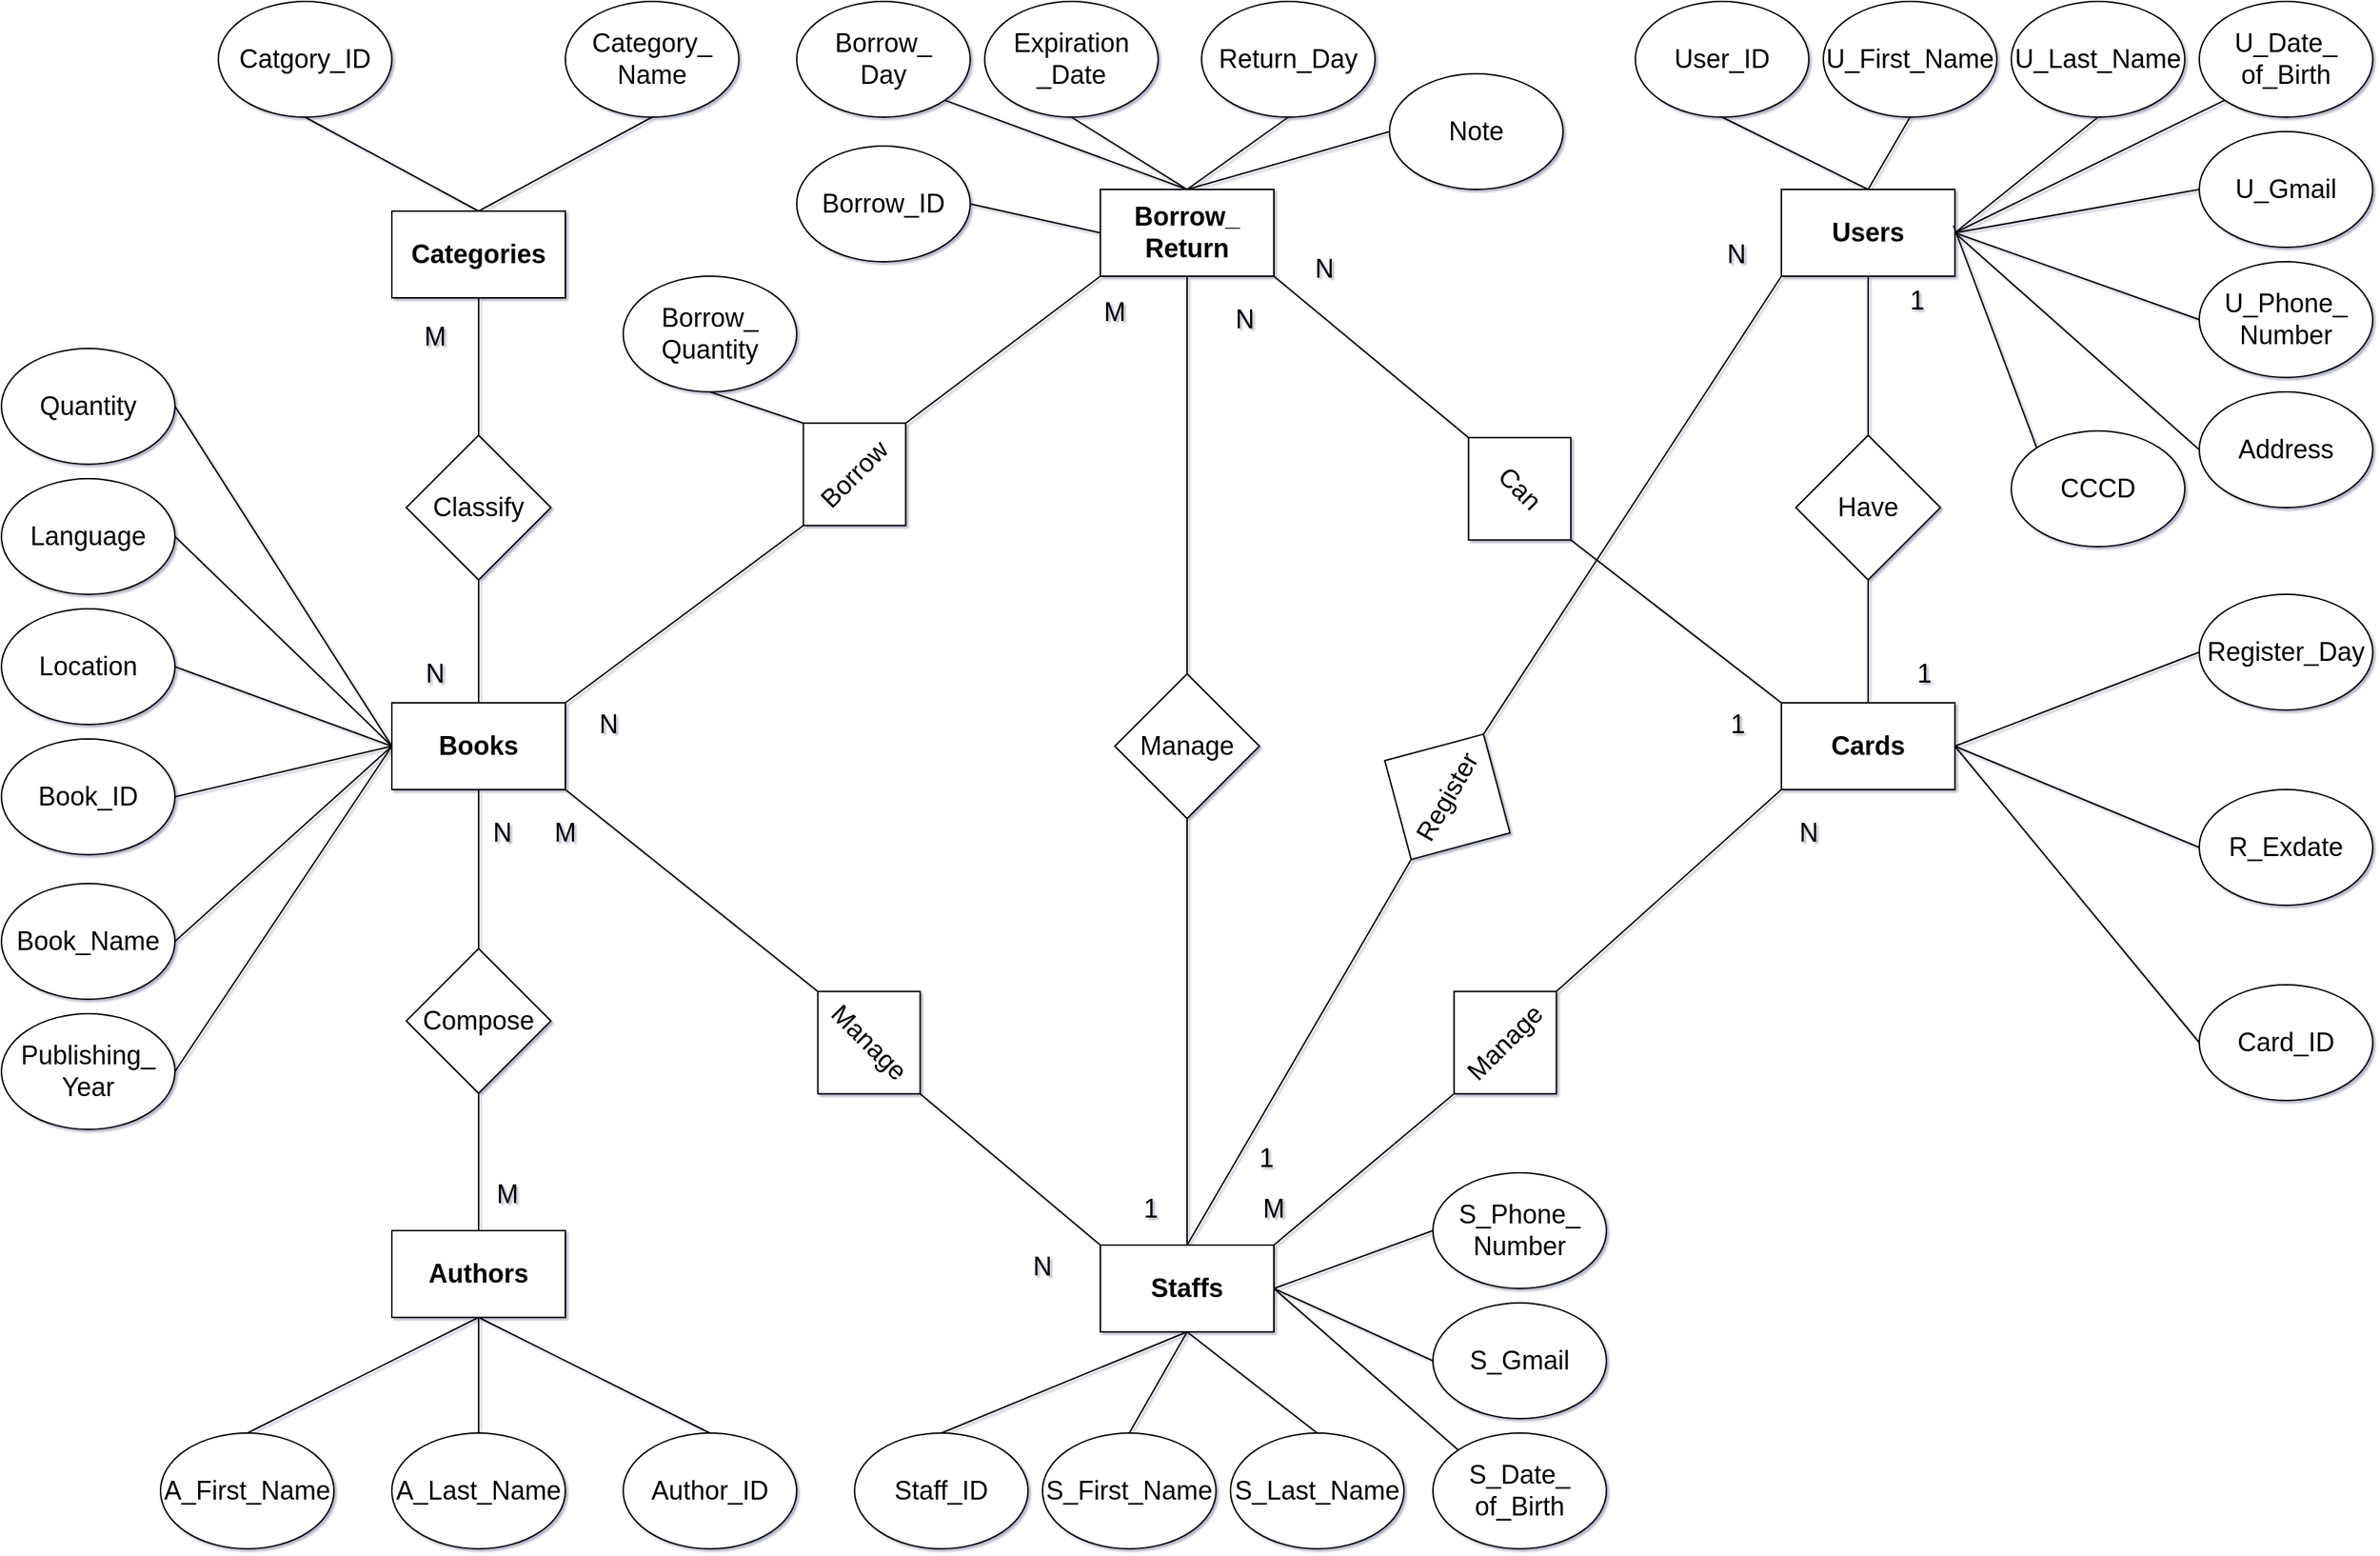 <mxfile version="21.6.2" type="device">
  <diagram name="Trang-1" id="EqyScVaXyak21YuMLXw3">
    <mxGraphModel dx="2916" dy="1200" grid="1" gridSize="10" guides="1" tooltips="1" connect="1" arrows="1" fold="1" page="1" pageScale="1" pageWidth="827" pageHeight="1169" background="none" math="0" shadow="1">
      <root>
        <mxCell id="0" />
        <mxCell id="1" parent="0" />
        <mxCell id="JjqBUWq5hYoa13mlnjGS-1" value="&lt;span style=&quot;font-size: 18px;&quot;&gt;&lt;b&gt;Books&lt;/b&gt;&lt;/span&gt;" style="rounded=0;whiteSpace=wrap;html=1;" parent="1" vertex="1">
          <mxGeometry x="280" y="485" width="120" height="60" as="geometry" />
        </mxCell>
        <mxCell id="JjqBUWq5hYoa13mlnjGS-2" value="&lt;font style=&quot;font-size: 18px;&quot;&gt;&lt;b&gt;Staffs&lt;/b&gt;&lt;/font&gt;" style="rounded=0;whiteSpace=wrap;html=1;" parent="1" vertex="1">
          <mxGeometry x="770" y="860" width="120" height="60" as="geometry" />
        </mxCell>
        <mxCell id="JjqBUWq5hYoa13mlnjGS-3" value="&lt;font style=&quot;font-size: 18px;&quot;&gt;&lt;b&gt;Authors&lt;/b&gt;&lt;/font&gt;" style="rounded=0;whiteSpace=wrap;html=1;" parent="1" vertex="1">
          <mxGeometry x="280" y="850" width="120" height="60" as="geometry" />
        </mxCell>
        <mxCell id="JjqBUWq5hYoa13mlnjGS-4" value="&lt;font style=&quot;font-size: 18px;&quot;&gt;&lt;b&gt;Users&lt;/b&gt;&lt;/font&gt;" style="rounded=0;whiteSpace=wrap;html=1;" parent="1" vertex="1">
          <mxGeometry x="1241" y="130" width="120" height="60" as="geometry" />
        </mxCell>
        <mxCell id="JjqBUWq5hYoa13mlnjGS-6" value="&lt;font style=&quot;font-size: 18px;&quot;&gt;Book_ID&lt;/font&gt;" style="ellipse;whiteSpace=wrap;html=1;" parent="1" vertex="1">
          <mxGeometry x="10" y="510" width="120" height="80" as="geometry" />
        </mxCell>
        <mxCell id="JjqBUWq5hYoa13mlnjGS-8" value="&lt;font style=&quot;font-size: 18px;&quot;&gt;Book_Name&lt;/font&gt;" style="ellipse;whiteSpace=wrap;html=1;" parent="1" vertex="1">
          <mxGeometry x="10" y="610" width="120" height="80" as="geometry" />
        </mxCell>
        <mxCell id="JjqBUWq5hYoa13mlnjGS-9" value="&lt;font style=&quot;font-size: 18px;&quot;&gt;Quantity&lt;/font&gt;" style="ellipse;whiteSpace=wrap;html=1;" parent="1" vertex="1">
          <mxGeometry x="10" y="240" width="120" height="80" as="geometry" />
        </mxCell>
        <mxCell id="JjqBUWq5hYoa13mlnjGS-10" value="&lt;font style=&quot;font-size: 18px;&quot;&gt;Location&lt;/font&gt;" style="ellipse;whiteSpace=wrap;html=1;" parent="1" vertex="1">
          <mxGeometry x="10" y="420" width="120" height="80" as="geometry" />
        </mxCell>
        <mxCell id="JjqBUWq5hYoa13mlnjGS-11" value="&lt;font style=&quot;font-size: 18px;&quot;&gt;A_First_Name&lt;/font&gt;" style="ellipse;whiteSpace=wrap;html=1;" parent="1" vertex="1">
          <mxGeometry x="120" y="990" width="120" height="80" as="geometry" />
        </mxCell>
        <mxCell id="JjqBUWq5hYoa13mlnjGS-12" value="&lt;font style=&quot;font-size: 18px;&quot;&gt;Author_ID&lt;/font&gt;" style="ellipse;whiteSpace=wrap;html=1;" parent="1" vertex="1">
          <mxGeometry x="440" y="990" width="120" height="80" as="geometry" />
        </mxCell>
        <mxCell id="JjqBUWq5hYoa13mlnjGS-13" value="&lt;font style=&quot;font-size: 18px;&quot;&gt;A_Last_Name&lt;/font&gt;" style="ellipse;whiteSpace=wrap;html=1;" parent="1" vertex="1">
          <mxGeometry x="280" y="990" width="120" height="80" as="geometry" />
        </mxCell>
        <mxCell id="JjqBUWq5hYoa13mlnjGS-15" value="&lt;font style=&quot;font-size: 18px;&quot;&gt;User_ID&lt;/font&gt;" style="ellipse;whiteSpace=wrap;html=1;" parent="1" vertex="1">
          <mxGeometry x="1140" width="120" height="80" as="geometry" />
        </mxCell>
        <mxCell id="JjqBUWq5hYoa13mlnjGS-16" value="&lt;font style=&quot;font-size: 18px;&quot;&gt;U_Date_&lt;br&gt;of_Birth&lt;/font&gt;" style="ellipse;whiteSpace=wrap;html=1;" parent="1" vertex="1">
          <mxGeometry x="1530" width="120" height="80" as="geometry" />
        </mxCell>
        <mxCell id="JjqBUWq5hYoa13mlnjGS-17" value="&lt;font style=&quot;font-size: 18px;&quot;&gt;U_Gmail&lt;/font&gt;" style="ellipse;whiteSpace=wrap;html=1;" parent="1" vertex="1">
          <mxGeometry x="1530" y="90" width="120" height="80" as="geometry" />
        </mxCell>
        <mxCell id="JjqBUWq5hYoa13mlnjGS-18" value="&lt;font style=&quot;font-size: 18px;&quot;&gt;U_First_Name&lt;/font&gt;" style="ellipse;whiteSpace=wrap;html=1;" parent="1" vertex="1">
          <mxGeometry x="1270" width="120" height="80" as="geometry" />
        </mxCell>
        <mxCell id="JjqBUWq5hYoa13mlnjGS-20" value="&lt;font style=&quot;font-size: 18px;&quot;&gt;U_Phone_&lt;br&gt;Number&lt;/font&gt;" style="ellipse;whiteSpace=wrap;html=1;" parent="1" vertex="1">
          <mxGeometry x="1530" y="180" width="120" height="80" as="geometry" />
        </mxCell>
        <mxCell id="JjqBUWq5hYoa13mlnjGS-21" value="&lt;font style=&quot;font-size: 18px;&quot;&gt;Address&lt;/font&gt;" style="ellipse;whiteSpace=wrap;html=1;" parent="1" vertex="1">
          <mxGeometry x="1530" y="270" width="120" height="80" as="geometry" />
        </mxCell>
        <mxCell id="JjqBUWq5hYoa13mlnjGS-22" value="&lt;font style=&quot;font-size: 18px;&quot;&gt;U_Last_Name&lt;/font&gt;" style="ellipse;whiteSpace=wrap;html=1;" parent="1" vertex="1">
          <mxGeometry x="1400" width="120" height="80" as="geometry" />
        </mxCell>
        <mxCell id="JjqBUWq5hYoa13mlnjGS-23" value="&lt;font style=&quot;font-size: 18px;&quot;&gt;Staff_ID&lt;/font&gt;" style="ellipse;whiteSpace=wrap;html=1;" parent="1" vertex="1">
          <mxGeometry x="600" y="990" width="120" height="80" as="geometry" />
        </mxCell>
        <mxCell id="JjqBUWq5hYoa13mlnjGS-24" value="&lt;font style=&quot;font-size: 18px;&quot;&gt;S_Date_&lt;br&gt;of_Birth&lt;/font&gt;" style="ellipse;whiteSpace=wrap;html=1;" parent="1" vertex="1">
          <mxGeometry x="1000" y="990" width="120" height="80" as="geometry" />
        </mxCell>
        <mxCell id="JjqBUWq5hYoa13mlnjGS-25" value="&lt;font style=&quot;font-size: 18px;&quot;&gt;S_First_Name&lt;/font&gt;" style="ellipse;whiteSpace=wrap;html=1;" parent="1" vertex="1">
          <mxGeometry x="730" y="990" width="120" height="80" as="geometry" />
        </mxCell>
        <mxCell id="JjqBUWq5hYoa13mlnjGS-26" value="&lt;font style=&quot;font-size: 18px;&quot;&gt;S_Last_Name&lt;/font&gt;" style="ellipse;whiteSpace=wrap;html=1;" parent="1" vertex="1">
          <mxGeometry x="860" y="990" width="120" height="80" as="geometry" />
        </mxCell>
        <mxCell id="JjqBUWq5hYoa13mlnjGS-28" value="&lt;font style=&quot;font-size: 18px;&quot;&gt;S_Phone_&lt;br&gt;Number&lt;/font&gt;" style="ellipse;whiteSpace=wrap;html=1;" parent="1" vertex="1">
          <mxGeometry x="1000" y="810" width="120" height="80" as="geometry" />
        </mxCell>
        <mxCell id="JjqBUWq5hYoa13mlnjGS-29" value="&lt;font style=&quot;font-size: 18px;&quot;&gt;S_Gmail&lt;/font&gt;" style="ellipse;whiteSpace=wrap;html=1;" parent="1" vertex="1">
          <mxGeometry x="1000" y="900" width="120" height="80" as="geometry" />
        </mxCell>
        <mxCell id="JjqBUWq5hYoa13mlnjGS-38" value="" style="endArrow=none;html=1;rounded=0;exitX=1;exitY=0.5;exitDx=0;exitDy=0;entryX=0;entryY=0.5;entryDx=0;entryDy=0;" parent="1" source="JjqBUWq5hYoa13mlnjGS-8" target="JjqBUWq5hYoa13mlnjGS-1" edge="1">
          <mxGeometry width="50" height="50" relative="1" as="geometry">
            <mxPoint x="610" y="250" as="sourcePoint" />
            <mxPoint x="660" y="200" as="targetPoint" />
          </mxGeometry>
        </mxCell>
        <mxCell id="JjqBUWq5hYoa13mlnjGS-40" value="" style="endArrow=none;html=1;rounded=0;exitX=1;exitY=0.5;exitDx=0;exitDy=0;entryX=0;entryY=0.5;entryDx=0;entryDy=0;" parent="1" source="JjqBUWq5hYoa13mlnjGS-6" target="JjqBUWq5hYoa13mlnjGS-1" edge="1">
          <mxGeometry width="50" height="50" relative="1" as="geometry">
            <mxPoint x="610" y="250" as="sourcePoint" />
            <mxPoint x="660" y="200" as="targetPoint" />
          </mxGeometry>
        </mxCell>
        <mxCell id="JjqBUWq5hYoa13mlnjGS-43" value="" style="endArrow=none;html=1;rounded=0;entryX=1;entryY=0.5;entryDx=0;entryDy=0;exitX=0;exitY=0.5;exitDx=0;exitDy=0;" parent="1" source="JjqBUWq5hYoa13mlnjGS-1" target="JjqBUWq5hYoa13mlnjGS-9" edge="1">
          <mxGeometry width="50" height="50" relative="1" as="geometry">
            <mxPoint x="610" y="250" as="sourcePoint" />
            <mxPoint x="660" y="200" as="targetPoint" />
          </mxGeometry>
        </mxCell>
        <mxCell id="JjqBUWq5hYoa13mlnjGS-44" value="" style="endArrow=none;html=1;rounded=0;entryX=1;entryY=0.5;entryDx=0;entryDy=0;exitX=0;exitY=0.5;exitDx=0;exitDy=0;" parent="1" source="JjqBUWq5hYoa13mlnjGS-1" target="JjqBUWq5hYoa13mlnjGS-10" edge="1">
          <mxGeometry width="50" height="50" relative="1" as="geometry">
            <mxPoint x="610" y="250" as="sourcePoint" />
            <mxPoint x="660" y="200" as="targetPoint" />
          </mxGeometry>
        </mxCell>
        <mxCell id="JjqBUWq5hYoa13mlnjGS-46" value="" style="endArrow=none;html=1;rounded=0;exitX=0.5;exitY=0;exitDx=0;exitDy=0;entryX=0.5;entryY=1;entryDx=0;entryDy=0;" parent="1" source="JjqBUWq5hYoa13mlnjGS-26" target="JjqBUWq5hYoa13mlnjGS-2" edge="1">
          <mxGeometry width="50" height="50" relative="1" as="geometry">
            <mxPoint x="1000" y="250" as="sourcePoint" />
            <mxPoint x="1050" y="200" as="targetPoint" />
          </mxGeometry>
        </mxCell>
        <mxCell id="JjqBUWq5hYoa13mlnjGS-47" value="" style="endArrow=none;html=1;rounded=0;exitX=0.5;exitY=0;exitDx=0;exitDy=0;entryX=0.5;entryY=1;entryDx=0;entryDy=0;" parent="1" source="JjqBUWq5hYoa13mlnjGS-25" target="JjqBUWq5hYoa13mlnjGS-2" edge="1">
          <mxGeometry width="50" height="50" relative="1" as="geometry">
            <mxPoint x="1000" y="250" as="sourcePoint" />
            <mxPoint x="1050" y="200" as="targetPoint" />
          </mxGeometry>
        </mxCell>
        <mxCell id="JjqBUWq5hYoa13mlnjGS-48" value="" style="endArrow=none;html=1;rounded=0;entryX=0.5;entryY=0;entryDx=0;entryDy=0;exitX=0.5;exitY=1;exitDx=0;exitDy=0;" parent="1" source="JjqBUWq5hYoa13mlnjGS-2" target="JjqBUWq5hYoa13mlnjGS-23" edge="1">
          <mxGeometry width="50" height="50" relative="1" as="geometry">
            <mxPoint x="1000" y="250" as="sourcePoint" />
            <mxPoint x="1050" y="200" as="targetPoint" />
          </mxGeometry>
        </mxCell>
        <mxCell id="JjqBUWq5hYoa13mlnjGS-49" value="" style="endArrow=none;html=1;rounded=0;exitX=0.5;exitY=0;exitDx=0;exitDy=0;entryX=0.5;entryY=1;entryDx=0;entryDy=0;" parent="1" source="JjqBUWq5hYoa13mlnjGS-13" target="JjqBUWq5hYoa13mlnjGS-3" edge="1">
          <mxGeometry width="50" height="50" relative="1" as="geometry">
            <mxPoint x="1000" y="250" as="sourcePoint" />
            <mxPoint x="1050" y="200" as="targetPoint" />
          </mxGeometry>
        </mxCell>
        <mxCell id="JjqBUWq5hYoa13mlnjGS-50" value="" style="endArrow=none;html=1;rounded=0;exitX=0.5;exitY=0;exitDx=0;exitDy=0;entryX=0.5;entryY=1;entryDx=0;entryDy=0;" parent="1" source="JjqBUWq5hYoa13mlnjGS-12" target="JjqBUWq5hYoa13mlnjGS-3" edge="1">
          <mxGeometry width="50" height="50" relative="1" as="geometry">
            <mxPoint x="1000" y="250" as="sourcePoint" />
            <mxPoint x="1050" y="200" as="targetPoint" />
          </mxGeometry>
        </mxCell>
        <mxCell id="JjqBUWq5hYoa13mlnjGS-51" value="" style="endArrow=none;html=1;rounded=0;exitX=0.5;exitY=0;exitDx=0;exitDy=0;entryX=0.5;entryY=1;entryDx=0;entryDy=0;" parent="1" source="JjqBUWq5hYoa13mlnjGS-11" target="JjqBUWq5hYoa13mlnjGS-3" edge="1">
          <mxGeometry width="50" height="50" relative="1" as="geometry">
            <mxPoint x="1000" y="250" as="sourcePoint" />
            <mxPoint x="1050" y="200" as="targetPoint" />
          </mxGeometry>
        </mxCell>
        <mxCell id="JjqBUWq5hYoa13mlnjGS-52" value="" style="endArrow=none;html=1;rounded=0;entryX=0;entryY=0.5;entryDx=0;entryDy=0;exitX=1;exitY=0.5;exitDx=0;exitDy=0;" parent="1" source="JjqBUWq5hYoa13mlnjGS-4" target="JjqBUWq5hYoa13mlnjGS-21" edge="1">
          <mxGeometry width="50" height="50" relative="1" as="geometry">
            <mxPoint x="1000" y="250" as="sourcePoint" />
            <mxPoint x="1050" y="200" as="targetPoint" />
          </mxGeometry>
        </mxCell>
        <mxCell id="JjqBUWq5hYoa13mlnjGS-53" value="" style="endArrow=none;html=1;rounded=0;entryX=0;entryY=0.5;entryDx=0;entryDy=0;exitX=1;exitY=0.5;exitDx=0;exitDy=0;" parent="1" source="JjqBUWq5hYoa13mlnjGS-4" target="JjqBUWq5hYoa13mlnjGS-20" edge="1">
          <mxGeometry width="50" height="50" relative="1" as="geometry">
            <mxPoint x="1000" y="250" as="sourcePoint" />
            <mxPoint x="1050" y="200" as="targetPoint" />
          </mxGeometry>
        </mxCell>
        <mxCell id="JjqBUWq5hYoa13mlnjGS-54" value="" style="endArrow=none;html=1;rounded=0;entryX=0;entryY=0.5;entryDx=0;entryDy=0;exitX=1;exitY=0.5;exitDx=0;exitDy=0;" parent="1" source="JjqBUWq5hYoa13mlnjGS-4" target="JjqBUWq5hYoa13mlnjGS-17" edge="1">
          <mxGeometry width="50" height="50" relative="1" as="geometry">
            <mxPoint x="1000" y="250" as="sourcePoint" />
            <mxPoint x="1050" y="200" as="targetPoint" />
          </mxGeometry>
        </mxCell>
        <mxCell id="JjqBUWq5hYoa13mlnjGS-55" value="" style="endArrow=none;html=1;rounded=0;entryX=0;entryY=1;entryDx=0;entryDy=0;exitX=1;exitY=0.5;exitDx=0;exitDy=0;" parent="1" source="JjqBUWq5hYoa13mlnjGS-4" target="JjqBUWq5hYoa13mlnjGS-16" edge="1">
          <mxGeometry width="50" height="50" relative="1" as="geometry">
            <mxPoint x="1000" y="250" as="sourcePoint" />
            <mxPoint x="1050" y="200" as="targetPoint" />
          </mxGeometry>
        </mxCell>
        <mxCell id="JjqBUWq5hYoa13mlnjGS-56" value="" style="endArrow=none;html=1;rounded=0;entryX=0.5;entryY=1;entryDx=0;entryDy=0;exitX=1;exitY=0.5;exitDx=0;exitDy=0;" parent="1" source="JjqBUWq5hYoa13mlnjGS-4" target="JjqBUWq5hYoa13mlnjGS-22" edge="1">
          <mxGeometry width="50" height="50" relative="1" as="geometry">
            <mxPoint x="1000" y="250" as="sourcePoint" />
            <mxPoint x="1050" y="200" as="targetPoint" />
          </mxGeometry>
        </mxCell>
        <mxCell id="JjqBUWq5hYoa13mlnjGS-57" value="" style="endArrow=none;html=1;rounded=0;entryX=0.5;entryY=1;entryDx=0;entryDy=0;exitX=0.5;exitY=0;exitDx=0;exitDy=0;" parent="1" source="JjqBUWq5hYoa13mlnjGS-4" target="JjqBUWq5hYoa13mlnjGS-18" edge="1">
          <mxGeometry width="50" height="50" relative="1" as="geometry">
            <mxPoint x="1000" y="250" as="sourcePoint" />
            <mxPoint x="1050" y="200" as="targetPoint" />
          </mxGeometry>
        </mxCell>
        <mxCell id="JjqBUWq5hYoa13mlnjGS-58" value="" style="endArrow=none;html=1;rounded=0;entryX=0.5;entryY=1;entryDx=0;entryDy=0;exitX=0.5;exitY=0;exitDx=0;exitDy=0;" parent="1" source="JjqBUWq5hYoa13mlnjGS-4" target="JjqBUWq5hYoa13mlnjGS-15" edge="1">
          <mxGeometry width="50" height="50" relative="1" as="geometry">
            <mxPoint x="1000" y="250" as="sourcePoint" />
            <mxPoint x="1050" y="200" as="targetPoint" />
          </mxGeometry>
        </mxCell>
        <mxCell id="JjqBUWq5hYoa13mlnjGS-60" value="" style="endArrow=none;html=1;rounded=0;entryX=0;entryY=0.5;entryDx=0;entryDy=0;exitX=1;exitY=0.5;exitDx=0;exitDy=0;" parent="1" source="JjqBUWq5hYoa13mlnjGS-2" target="JjqBUWq5hYoa13mlnjGS-28" edge="1">
          <mxGeometry width="50" height="50" relative="1" as="geometry">
            <mxPoint x="840" y="600" as="sourcePoint" />
            <mxPoint x="890" y="550" as="targetPoint" />
          </mxGeometry>
        </mxCell>
        <mxCell id="JjqBUWq5hYoa13mlnjGS-61" value="" style="endArrow=none;html=1;rounded=0;entryX=0;entryY=0;entryDx=0;entryDy=0;exitX=1;exitY=0.5;exitDx=0;exitDy=0;" parent="1" source="JjqBUWq5hYoa13mlnjGS-2" target="JjqBUWq5hYoa13mlnjGS-24" edge="1">
          <mxGeometry width="50" height="50" relative="1" as="geometry">
            <mxPoint x="840" y="600" as="sourcePoint" />
            <mxPoint x="890" y="550" as="targetPoint" />
          </mxGeometry>
        </mxCell>
        <mxCell id="JjqBUWq5hYoa13mlnjGS-62" value="" style="endArrow=none;html=1;rounded=0;entryX=0;entryY=0.5;entryDx=0;entryDy=0;exitX=1;exitY=0.5;exitDx=0;exitDy=0;" parent="1" source="JjqBUWq5hYoa13mlnjGS-2" target="JjqBUWq5hYoa13mlnjGS-29" edge="1">
          <mxGeometry width="50" height="50" relative="1" as="geometry">
            <mxPoint x="840" y="600" as="sourcePoint" />
            <mxPoint x="890" y="550" as="targetPoint" />
          </mxGeometry>
        </mxCell>
        <mxCell id="JjqBUWq5hYoa13mlnjGS-63" value="&lt;font style=&quot;font-size: 18px;&quot;&gt;Compose&lt;/font&gt;" style="rhombus;whiteSpace=wrap;html=1;" parent="1" vertex="1">
          <mxGeometry x="290" y="655" width="100" height="100" as="geometry" />
        </mxCell>
        <mxCell id="JjqBUWq5hYoa13mlnjGS-64" value="" style="endArrow=none;html=1;rounded=0;entryX=0.5;entryY=0;entryDx=0;entryDy=0;exitX=0.5;exitY=1;exitDx=0;exitDy=0;" parent="1" source="JjqBUWq5hYoa13mlnjGS-1" target="JjqBUWq5hYoa13mlnjGS-63" edge="1">
          <mxGeometry relative="1" as="geometry">
            <mxPoint x="430" y="540" as="sourcePoint" />
            <mxPoint x="820" y="540" as="targetPoint" />
          </mxGeometry>
        </mxCell>
        <mxCell id="JjqBUWq5hYoa13mlnjGS-65" value="" style="endArrow=none;html=1;rounded=0;entryX=0.5;entryY=0;entryDx=0;entryDy=0;exitX=0.5;exitY=1;exitDx=0;exitDy=0;" parent="1" source="JjqBUWq5hYoa13mlnjGS-63" target="JjqBUWq5hYoa13mlnjGS-3" edge="1">
          <mxGeometry relative="1" as="geometry">
            <mxPoint x="420" y="180" as="sourcePoint" />
            <mxPoint x="810" y="180" as="targetPoint" />
          </mxGeometry>
        </mxCell>
        <mxCell id="JjqBUWq5hYoa13mlnjGS-67" value="&lt;font style=&quot;font-size: 18px;&quot;&gt;N&lt;/font&gt;" style="resizable=0;html=1;whiteSpace=wrap;align=right;verticalAlign=bottom;" parent="1" connectable="0" vertex="1">
          <mxGeometry x="360" y="220" as="geometry">
            <mxPoint x="4" y="368" as="offset" />
          </mxGeometry>
        </mxCell>
        <mxCell id="JjqBUWq5hYoa13mlnjGS-68" value="&lt;font style=&quot;font-size: 18px;&quot;&gt;M&lt;/font&gt;" style="text;html=1;strokeColor=none;fillColor=none;align=center;verticalAlign=middle;whiteSpace=wrap;rounded=0;" parent="1" vertex="1">
          <mxGeometry x="330" y="810" width="60" height="30" as="geometry" />
        </mxCell>
        <mxCell id="JjqBUWq5hYoa13mlnjGS-69" value="&lt;font style=&quot;font-size: 18px;&quot;&gt;Manage&lt;/font&gt;" style="rhombus;whiteSpace=wrap;html=1;rotation=45;direction=north;" parent="1" vertex="1">
          <mxGeometry x="560" y="670" width="100" height="100" as="geometry" />
        </mxCell>
        <mxCell id="JjqBUWq5hYoa13mlnjGS-70" value="" style="endArrow=none;html=1;rounded=0;entryX=1;entryY=1;entryDx=0;entryDy=0;exitX=0.5;exitY=0;exitDx=0;exitDy=0;" parent="1" source="JjqBUWq5hYoa13mlnjGS-69" target="JjqBUWq5hYoa13mlnjGS-1" edge="1">
          <mxGeometry width="50" height="50" relative="1" as="geometry">
            <mxPoint x="570" y="700" as="sourcePoint" />
            <mxPoint x="810" y="540" as="targetPoint" />
          </mxGeometry>
        </mxCell>
        <mxCell id="JjqBUWq5hYoa13mlnjGS-71" value="" style="endArrow=none;html=1;rounded=0;exitX=0;exitY=0;exitDx=0;exitDy=0;entryX=0.5;entryY=1;entryDx=0;entryDy=0;" parent="1" source="JjqBUWq5hYoa13mlnjGS-2" target="JjqBUWq5hYoa13mlnjGS-69" edge="1">
          <mxGeometry width="50" height="50" relative="1" as="geometry">
            <mxPoint x="760" y="590" as="sourcePoint" />
            <mxPoint x="810" y="540" as="targetPoint" />
          </mxGeometry>
        </mxCell>
        <mxCell id="JjqBUWq5hYoa13mlnjGS-75" value="" style="endArrow=none;html=1;rounded=0;exitX=0;exitY=0.5;exitDx=0;exitDy=0;entryX=0;entryY=1;entryDx=0;entryDy=0;" parent="1" source="3nbygFvnjxss7Tl757H9-19" target="3nbygFvnjxss7Tl757H9-1" edge="1">
          <mxGeometry width="50" height="50" relative="1" as="geometry">
            <mxPoint x="760" y="590" as="sourcePoint" />
            <mxPoint x="1301" y="550" as="targetPoint" />
          </mxGeometry>
        </mxCell>
        <mxCell id="JjqBUWq5hYoa13mlnjGS-77" value="" style="endArrow=none;html=1;rounded=0;entryX=0.5;entryY=1;entryDx=0;entryDy=0;exitX=0.5;exitY=0;exitDx=0;exitDy=0;" parent="1" source="3nbygFvnjxss7Tl757H9-1" target="JjqBUWq5hYoa13mlnjGS-4" edge="1">
          <mxGeometry width="50" height="50" relative="1" as="geometry">
            <mxPoint x="1320" y="450" as="sourcePoint" />
            <mxPoint x="810" y="540" as="targetPoint" />
          </mxGeometry>
        </mxCell>
        <mxCell id="JjqBUWq5hYoa13mlnjGS-78" value="&lt;font style=&quot;font-size: 18px;&quot;&gt;Register_Day&lt;/font&gt;" style="ellipse;whiteSpace=wrap;html=1;" parent="1" vertex="1">
          <mxGeometry x="1530" y="410" width="120" height="80" as="geometry" />
        </mxCell>
        <mxCell id="JjqBUWq5hYoa13mlnjGS-79" value="&lt;font style=&quot;font-size: 18px;&quot;&gt;R_Exdate&lt;/font&gt;" style="ellipse;whiteSpace=wrap;html=1;" parent="1" vertex="1">
          <mxGeometry x="1530" y="545" width="120" height="80" as="geometry" />
        </mxCell>
        <mxCell id="JjqBUWq5hYoa13mlnjGS-80" value="" style="endArrow=none;html=1;rounded=0;entryX=0;entryY=0.5;entryDx=0;entryDy=0;exitX=1;exitY=0.5;exitDx=0;exitDy=0;" parent="1" source="3nbygFvnjxss7Tl757H9-1" target="JjqBUWq5hYoa13mlnjGS-79" edge="1">
          <mxGeometry width="50" height="50" relative="1" as="geometry">
            <mxPoint x="1351" y="500" as="sourcePoint" />
            <mxPoint x="810" y="540" as="targetPoint" />
          </mxGeometry>
        </mxCell>
        <mxCell id="JjqBUWq5hYoa13mlnjGS-81" value="" style="endArrow=none;html=1;rounded=0;entryX=0;entryY=0.5;entryDx=0;entryDy=0;exitX=1;exitY=0.5;exitDx=0;exitDy=0;" parent="1" source="3nbygFvnjxss7Tl757H9-1" target="JjqBUWq5hYoa13mlnjGS-78" edge="1">
          <mxGeometry width="50" height="50" relative="1" as="geometry">
            <mxPoint x="1351" y="500" as="sourcePoint" />
            <mxPoint x="810" y="540" as="targetPoint" />
          </mxGeometry>
        </mxCell>
        <mxCell id="JjqBUWq5hYoa13mlnjGS-86" value="&lt;span style=&quot;font-size: 18px;&quot;&gt;1&lt;/span&gt;" style="resizable=0;html=1;whiteSpace=wrap;align=right;verticalAlign=bottom;" parent="1" connectable="0" vertex="1">
          <mxGeometry x="1340" y="160" as="geometry">
            <mxPoint x="1" y="60" as="offset" />
          </mxGeometry>
        </mxCell>
        <mxCell id="JjqBUWq5hYoa13mlnjGS-87" value="&lt;span style=&quot;font-size: 18px;&quot;&gt;M&lt;br&gt;&lt;/span&gt;" style="text;html=1;strokeColor=none;fillColor=none;align=center;verticalAlign=middle;whiteSpace=wrap;rounded=0;" parent="1" vertex="1">
          <mxGeometry x="860" y="820" width="60" height="30" as="geometry" />
        </mxCell>
        <mxCell id="JjqBUWq5hYoa13mlnjGS-92" value="&lt;font style=&quot;font-size: 18px;&quot;&gt;Borrow_ID&lt;/font&gt;" style="ellipse;whiteSpace=wrap;html=1;" parent="1" vertex="1">
          <mxGeometry x="560" y="100" width="120" height="80" as="geometry" />
        </mxCell>
        <mxCell id="JjqBUWq5hYoa13mlnjGS-93" value="" style="endArrow=none;html=1;rounded=0;entryX=0;entryY=0.5;entryDx=0;entryDy=0;exitX=1;exitY=0.5;exitDx=0;exitDy=0;" parent="1" source="JjqBUWq5hYoa13mlnjGS-92" target="3nbygFvnjxss7Tl757H9-3" edge="1">
          <mxGeometry width="50" height="50" relative="1" as="geometry">
            <mxPoint x="760" y="580" as="sourcePoint" />
            <mxPoint x="830" y="190" as="targetPoint" />
          </mxGeometry>
        </mxCell>
        <mxCell id="-tCtxU6f3kJr9sDDmDR7-1" value="&lt;span style=&quot;font-size: 18px;&quot;&gt;CCCD&lt;/span&gt;" style="ellipse;whiteSpace=wrap;html=1;" parent="1" vertex="1">
          <mxGeometry x="1400" y="297" width="120" height="80" as="geometry" />
        </mxCell>
        <mxCell id="-tCtxU6f3kJr9sDDmDR7-2" value="" style="endArrow=none;html=1;rounded=0;hachureGap=4;fontFamily=Architects Daughter;fontSource=https%3A%2F%2Ffonts.googleapis.com%2Fcss%3Ffamily%3DArchitects%2BDaughter;fontSize=16;entryX=0;entryY=0;entryDx=0;entryDy=0;" parent="1" target="-tCtxU6f3kJr9sDDmDR7-1" edge="1">
          <mxGeometry relative="1" as="geometry">
            <mxPoint x="1360" y="155" as="sourcePoint" />
            <mxPoint x="1387" y="324" as="targetPoint" />
            <Array as="points" />
          </mxGeometry>
        </mxCell>
        <mxCell id="G2DrQxHBMWHBgHi1OdvL-3" value="&lt;span style=&quot;font-size: 18px;&quot;&gt;N&lt;/span&gt;" style="text;html=1;strokeColor=none;fillColor=none;align=center;verticalAlign=middle;whiteSpace=wrap;rounded=0;" parent="1" vertex="1">
          <mxGeometry x="280" y="450" width="60" height="30" as="geometry" />
        </mxCell>
        <mxCell id="G2DrQxHBMWHBgHi1OdvL-5" value="&lt;span style=&quot;font-size: 18px;&quot;&gt;1&lt;br&gt;&lt;/span&gt;" style="text;html=1;strokeColor=none;fillColor=none;align=center;verticalAlign=middle;whiteSpace=wrap;rounded=0;" parent="1" vertex="1">
          <mxGeometry x="1310" y="450" width="60" height="30" as="geometry" />
        </mxCell>
        <mxCell id="Ylfz6GqyDDNLGIRJDEr9-3" value="&lt;font style=&quot;font-size: 18px;&quot;&gt;Borrow_&lt;br style=&quot;border-color: var(--border-color); font-size: 18px;&quot;&gt;&lt;span style=&quot;font-size: 18px;&quot;&gt;Day&lt;/span&gt;&lt;/font&gt;" style="ellipse;whiteSpace=wrap;html=1;" parent="1" vertex="1">
          <mxGeometry x="560" width="120" height="80" as="geometry" />
        </mxCell>
        <mxCell id="Ylfz6GqyDDNLGIRJDEr9-4" value="&lt;font style=&quot;font-size: 18px;&quot;&gt;Expiration&lt;br style=&quot;border-color: var(--border-color);&quot;&gt;_Date&lt;/font&gt;" style="ellipse;whiteSpace=wrap;html=1;" parent="1" vertex="1">
          <mxGeometry x="690" width="120" height="80" as="geometry" />
        </mxCell>
        <mxCell id="Ylfz6GqyDDNLGIRJDEr9-5" value="&lt;span style=&quot;font-size: 18px;&quot;&gt;Return_Day&lt;/span&gt;" style="ellipse;whiteSpace=wrap;html=1;" parent="1" vertex="1">
          <mxGeometry x="840" width="120" height="80" as="geometry" />
        </mxCell>
        <mxCell id="Ylfz6GqyDDNLGIRJDEr9-6" value="" style="endArrow=none;html=1;rounded=0;entryX=0.5;entryY=1;entryDx=0;entryDy=0;exitX=0.5;exitY=0;exitDx=0;exitDy=0;" parent="1" source="3nbygFvnjxss7Tl757H9-3" target="Ylfz6GqyDDNLGIRJDEr9-5" edge="1">
          <mxGeometry width="50" height="50" relative="1" as="geometry">
            <mxPoint x="800" y="480" as="sourcePoint" />
            <mxPoint x="850" y="430" as="targetPoint" />
          </mxGeometry>
        </mxCell>
        <mxCell id="Ylfz6GqyDDNLGIRJDEr9-7" value="" style="endArrow=none;html=1;rounded=0;entryX=0.5;entryY=1;entryDx=0;entryDy=0;exitX=0.5;exitY=0;exitDx=0;exitDy=0;" parent="1" source="3nbygFvnjxss7Tl757H9-3" target="Ylfz6GqyDDNLGIRJDEr9-4" edge="1">
          <mxGeometry width="50" height="50" relative="1" as="geometry">
            <mxPoint x="800" y="480" as="sourcePoint" />
            <mxPoint x="850" y="430" as="targetPoint" />
          </mxGeometry>
        </mxCell>
        <mxCell id="Ylfz6GqyDDNLGIRJDEr9-8" value="" style="endArrow=none;html=1;rounded=0;exitX=1;exitY=1;exitDx=0;exitDy=0;entryX=0.5;entryY=0;entryDx=0;entryDy=0;" parent="1" source="Ylfz6GqyDDNLGIRJDEr9-3" target="3nbygFvnjxss7Tl757H9-3" edge="1">
          <mxGeometry width="50" height="50" relative="1" as="geometry">
            <mxPoint x="800" y="480" as="sourcePoint" />
            <mxPoint x="850" y="430" as="targetPoint" />
          </mxGeometry>
        </mxCell>
        <mxCell id="Ylfz6GqyDDNLGIRJDEr9-12" value="&lt;span style=&quot;font-size: 18px;&quot;&gt;&lt;b&gt;Categories&lt;/b&gt;&lt;/span&gt;" style="rounded=0;whiteSpace=wrap;html=1;" parent="1" vertex="1">
          <mxGeometry x="280" y="145" width="120" height="60" as="geometry" />
        </mxCell>
        <mxCell id="Ylfz6GqyDDNLGIRJDEr9-13" value="&lt;span style=&quot;font-size: 18px;&quot;&gt;Category_&lt;br&gt;Name&lt;/span&gt;" style="ellipse;whiteSpace=wrap;html=1;" parent="1" vertex="1">
          <mxGeometry x="400" width="120" height="80" as="geometry" />
        </mxCell>
        <mxCell id="Ylfz6GqyDDNLGIRJDEr9-14" value="&lt;span style=&quot;font-size: 18px;&quot;&gt;Catgory_ID&lt;/span&gt;" style="ellipse;whiteSpace=wrap;html=1;" parent="1" vertex="1">
          <mxGeometry x="160" width="120" height="80" as="geometry" />
        </mxCell>
        <mxCell id="Ylfz6GqyDDNLGIRJDEr9-15" value="" style="endArrow=none;html=1;rounded=0;exitX=0.5;exitY=0;exitDx=0;exitDy=0;entryX=0.5;entryY=1;entryDx=0;entryDy=0;" parent="1" source="Ylfz6GqyDDNLGIRJDEr9-12" target="Ylfz6GqyDDNLGIRJDEr9-13" edge="1">
          <mxGeometry width="50" height="50" relative="1" as="geometry">
            <mxPoint x="800" y="470" as="sourcePoint" />
            <mxPoint x="850" y="420" as="targetPoint" />
          </mxGeometry>
        </mxCell>
        <mxCell id="Ylfz6GqyDDNLGIRJDEr9-16" value="" style="endArrow=none;html=1;rounded=0;exitX=0.5;exitY=1;exitDx=0;exitDy=0;entryX=0.5;entryY=0;entryDx=0;entryDy=0;" parent="1" source="Ylfz6GqyDDNLGIRJDEr9-14" target="Ylfz6GqyDDNLGIRJDEr9-12" edge="1">
          <mxGeometry width="50" height="50" relative="1" as="geometry">
            <mxPoint x="800" y="470" as="sourcePoint" />
            <mxPoint x="850" y="420" as="targetPoint" />
          </mxGeometry>
        </mxCell>
        <mxCell id="Ylfz6GqyDDNLGIRJDEr9-18" value="&lt;font style=&quot;font-size: 18px;&quot;&gt;Classify&lt;/font&gt;" style="rhombus;whiteSpace=wrap;html=1;" parent="1" vertex="1">
          <mxGeometry x="290" y="300" width="100" height="100" as="geometry" />
        </mxCell>
        <mxCell id="Ylfz6GqyDDNLGIRJDEr9-19" value="" style="endArrow=none;html=1;rounded=0;exitX=0.5;exitY=1;exitDx=0;exitDy=0;entryX=0.5;entryY=0;entryDx=0;entryDy=0;" parent="1" source="Ylfz6GqyDDNLGIRJDEr9-12" target="Ylfz6GqyDDNLGIRJDEr9-18" edge="1">
          <mxGeometry width="50" height="50" relative="1" as="geometry">
            <mxPoint x="800" y="470" as="sourcePoint" />
            <mxPoint x="850" y="420" as="targetPoint" />
          </mxGeometry>
        </mxCell>
        <mxCell id="Ylfz6GqyDDNLGIRJDEr9-20" value="" style="endArrow=none;html=1;rounded=0;exitX=0.5;exitY=0;exitDx=0;exitDy=0;entryX=0.5;entryY=1;entryDx=0;entryDy=0;" parent="1" source="JjqBUWq5hYoa13mlnjGS-1" target="Ylfz6GqyDDNLGIRJDEr9-18" edge="1">
          <mxGeometry width="50" height="50" relative="1" as="geometry">
            <mxPoint x="800" y="470" as="sourcePoint" />
            <mxPoint x="850" y="420" as="targetPoint" />
          </mxGeometry>
        </mxCell>
        <mxCell id="Ylfz6GqyDDNLGIRJDEr9-21" value="&lt;font style=&quot;font-size: 18px;&quot;&gt;M&lt;/font&gt;" style="text;html=1;strokeColor=none;fillColor=none;align=center;verticalAlign=middle;whiteSpace=wrap;rounded=0;" parent="1" vertex="1">
          <mxGeometry x="280" y="217" width="60" height="30" as="geometry" />
        </mxCell>
        <mxCell id="Ylfz6GqyDDNLGIRJDEr9-22" value="&lt;font style=&quot;font-size: 18px;&quot;&gt;M&lt;/font&gt;" style="text;html=1;strokeColor=none;fillColor=none;align=center;verticalAlign=middle;whiteSpace=wrap;rounded=0;" parent="1" vertex="1">
          <mxGeometry x="750" y="200" width="60" height="30" as="geometry" />
        </mxCell>
        <mxCell id="Ylfz6GqyDDNLGIRJDEr9-23" value="&lt;font style=&quot;font-size: 18px;&quot;&gt;M&lt;/font&gt;" style="text;html=1;strokeColor=none;fillColor=none;align=center;verticalAlign=middle;whiteSpace=wrap;rounded=0;" parent="1" vertex="1">
          <mxGeometry x="370" y="560" width="60" height="30" as="geometry" />
        </mxCell>
        <mxCell id="Ylfz6GqyDDNLGIRJDEr9-24" value="&lt;span style=&quot;font-size: 18px;&quot;&gt;N&lt;/span&gt;" style="text;html=1;strokeColor=none;fillColor=none;align=center;verticalAlign=middle;whiteSpace=wrap;rounded=0;" parent="1" vertex="1">
          <mxGeometry x="895" y="170" width="60" height="30" as="geometry" />
        </mxCell>
        <mxCell id="Ylfz6GqyDDNLGIRJDEr9-28" value="&lt;font style=&quot;font-size: 18px;&quot;&gt;Language&lt;/font&gt;" style="ellipse;whiteSpace=wrap;html=1;" parent="1" vertex="1">
          <mxGeometry x="10" y="330" width="120" height="80" as="geometry" />
        </mxCell>
        <mxCell id="Ylfz6GqyDDNLGIRJDEr9-29" value="&lt;font style=&quot;font-size: 18px;&quot;&gt;Publishing_&lt;br&gt;Year&lt;/font&gt;" style="ellipse;whiteSpace=wrap;html=1;" parent="1" vertex="1">
          <mxGeometry x="10" y="700" width="120" height="80" as="geometry" />
        </mxCell>
        <mxCell id="Ylfz6GqyDDNLGIRJDEr9-30" value="" style="endArrow=none;html=1;rounded=0;entryX=1;entryY=0.5;entryDx=0;entryDy=0;exitX=0;exitY=0.5;exitDx=0;exitDy=0;" parent="1" source="JjqBUWq5hYoa13mlnjGS-1" target="Ylfz6GqyDDNLGIRJDEr9-28" edge="1">
          <mxGeometry width="50" height="50" relative="1" as="geometry">
            <mxPoint x="290" y="525" as="sourcePoint" />
            <mxPoint x="140" y="290" as="targetPoint" />
          </mxGeometry>
        </mxCell>
        <mxCell id="Ylfz6GqyDDNLGIRJDEr9-31" value="" style="endArrow=none;html=1;rounded=0;entryX=1;entryY=0.5;entryDx=0;entryDy=0;exitX=0;exitY=0.5;exitDx=0;exitDy=0;" parent="1" source="JjqBUWq5hYoa13mlnjGS-1" target="Ylfz6GqyDDNLGIRJDEr9-29" edge="1">
          <mxGeometry width="50" height="50" relative="1" as="geometry">
            <mxPoint x="300" y="535" as="sourcePoint" />
            <mxPoint x="150" y="300" as="targetPoint" />
          </mxGeometry>
        </mxCell>
        <mxCell id="3nbygFvnjxss7Tl757H9-1" value="&lt;span style=&quot;font-size: 18px;&quot;&gt;&lt;b&gt;Cards&lt;/b&gt;&lt;/span&gt;" style="rounded=0;whiteSpace=wrap;html=1;" vertex="1" parent="1">
          <mxGeometry x="1241" y="485" width="120" height="60" as="geometry" />
        </mxCell>
        <mxCell id="3nbygFvnjxss7Tl757H9-3" value="&lt;span style=&quot;font-size: 18px;&quot;&gt;&lt;b&gt;Borrow_&lt;br&gt;Return&lt;/b&gt;&lt;/span&gt;" style="rounded=0;whiteSpace=wrap;html=1;" vertex="1" parent="1">
          <mxGeometry x="770" y="130" width="120" height="60" as="geometry" />
        </mxCell>
        <mxCell id="3nbygFvnjxss7Tl757H9-6" value="&lt;span style=&quot;font-size: 18px;&quot;&gt;Borrow&lt;/span&gt;" style="rhombus;whiteSpace=wrap;html=1;rotation=-45;" vertex="1" parent="1">
          <mxGeometry x="550" y="277" width="100" height="100" as="geometry" />
        </mxCell>
        <mxCell id="3nbygFvnjxss7Tl757H9-13" value="" style="endArrow=none;html=1;rounded=0;entryX=0;entryY=0.5;entryDx=0;entryDy=0;exitX=1;exitY=0;exitDx=0;exitDy=0;" edge="1" parent="1" source="JjqBUWq5hYoa13mlnjGS-1" target="3nbygFvnjxss7Tl757H9-6">
          <mxGeometry relative="1" as="geometry">
            <mxPoint x="410" y="525" as="sourcePoint" />
            <mxPoint x="790" y="525" as="targetPoint" />
          </mxGeometry>
        </mxCell>
        <mxCell id="3nbygFvnjxss7Tl757H9-14" value="" style="endArrow=none;html=1;rounded=0;exitX=0;exitY=1;exitDx=0;exitDy=0;entryX=1;entryY=0.5;entryDx=0;entryDy=0;" edge="1" parent="1" source="3nbygFvnjxss7Tl757H9-3" target="3nbygFvnjxss7Tl757H9-6">
          <mxGeometry relative="1" as="geometry">
            <mxPoint x="420" y="535" as="sourcePoint" />
            <mxPoint x="640" y="290" as="targetPoint" />
          </mxGeometry>
        </mxCell>
        <mxCell id="3nbygFvnjxss7Tl757H9-15" value="&lt;span style=&quot;font-size: 18px;&quot;&gt;Can&lt;/span&gt;" style="rhombus;whiteSpace=wrap;html=1;rotation=45;" vertex="1" parent="1">
          <mxGeometry x="1010" y="287" width="100" height="100" as="geometry" />
        </mxCell>
        <mxCell id="3nbygFvnjxss7Tl757H9-16" value="" style="endArrow=none;html=1;rounded=0;entryX=0;entryY=0;entryDx=0;entryDy=0;exitX=1;exitY=0.5;exitDx=0;exitDy=0;" edge="1" parent="1" source="3nbygFvnjxss7Tl757H9-15" target="3nbygFvnjxss7Tl757H9-1">
          <mxGeometry relative="1" as="geometry">
            <mxPoint x="890" y="525" as="sourcePoint" />
            <mxPoint x="1251" y="525" as="targetPoint" />
          </mxGeometry>
        </mxCell>
        <mxCell id="3nbygFvnjxss7Tl757H9-17" value="" style="endArrow=none;html=1;rounded=0;entryX=0;entryY=0.5;entryDx=0;entryDy=0;exitX=1;exitY=1;exitDx=0;exitDy=0;" edge="1" parent="1" source="3nbygFvnjxss7Tl757H9-3" target="3nbygFvnjxss7Tl757H9-15">
          <mxGeometry relative="1" as="geometry">
            <mxPoint x="900" y="535" as="sourcePoint" />
            <mxPoint x="1261" y="535" as="targetPoint" />
          </mxGeometry>
        </mxCell>
        <mxCell id="3nbygFvnjxss7Tl757H9-18" value="&lt;span style=&quot;font-size: 18px;&quot;&gt;Have&lt;/span&gt;" style="rhombus;whiteSpace=wrap;html=1;" vertex="1" parent="1">
          <mxGeometry x="1251" y="300" width="100" height="100" as="geometry" />
        </mxCell>
        <mxCell id="3nbygFvnjxss7Tl757H9-20" value="" style="endArrow=none;html=1;rounded=0;exitX=1;exitY=0;exitDx=0;exitDy=0;entryX=1;entryY=0.5;entryDx=0;entryDy=0;" edge="1" parent="1" source="JjqBUWq5hYoa13mlnjGS-2" target="3nbygFvnjxss7Tl757H9-19">
          <mxGeometry width="50" height="50" relative="1" as="geometry">
            <mxPoint x="1301" y="850" as="sourcePoint" />
            <mxPoint x="1301" y="545" as="targetPoint" />
          </mxGeometry>
        </mxCell>
        <mxCell id="3nbygFvnjxss7Tl757H9-19" value="&lt;span style=&quot;font-size: 18px;&quot;&gt;Manage&lt;br&gt;&lt;/span&gt;" style="rhombus;whiteSpace=wrap;html=1;rotation=-45;direction=west;" vertex="1" parent="1">
          <mxGeometry x="1000" y="670" width="100" height="100" as="geometry" />
        </mxCell>
        <mxCell id="3nbygFvnjxss7Tl757H9-21" value="&lt;span style=&quot;font-size: 18px;&quot;&gt;N&lt;/span&gt;" style="text;html=1;strokeColor=none;fillColor=none;align=center;verticalAlign=middle;whiteSpace=wrap;rounded=0;" vertex="1" parent="1">
          <mxGeometry x="1230" y="560" width="60" height="30" as="geometry" />
        </mxCell>
        <mxCell id="3nbygFvnjxss7Tl757H9-27" value="&lt;span style=&quot;font-size: 18px;&quot;&gt;1&lt;br&gt;&lt;/span&gt;" style="text;html=1;strokeColor=none;fillColor=none;align=center;verticalAlign=middle;whiteSpace=wrap;rounded=0;" vertex="1" parent="1">
          <mxGeometry x="1181" y="485" width="60" height="30" as="geometry" />
        </mxCell>
        <mxCell id="3nbygFvnjxss7Tl757H9-30" value="&lt;span style=&quot;font-size: 18px;&quot;&gt;N&lt;/span&gt;" style="text;html=1;strokeColor=none;fillColor=none;align=center;verticalAlign=middle;whiteSpace=wrap;rounded=0;" vertex="1" parent="1">
          <mxGeometry x="400" y="485" width="60" height="30" as="geometry" />
        </mxCell>
        <mxCell id="3nbygFvnjxss7Tl757H9-33" value="&lt;span style=&quot;font-size: 18px;&quot;&gt;N&lt;/span&gt;" style="text;html=1;strokeColor=none;fillColor=none;align=center;verticalAlign=middle;whiteSpace=wrap;rounded=0;" vertex="1" parent="1">
          <mxGeometry x="700" y="860" width="60" height="30" as="geometry" />
        </mxCell>
        <mxCell id="3nbygFvnjxss7Tl757H9-34" value="&lt;span style=&quot;font-size: 18px;&quot;&gt;Note&lt;/span&gt;" style="ellipse;whiteSpace=wrap;html=1;" vertex="1" parent="1">
          <mxGeometry x="970" y="50" width="120" height="80" as="geometry" />
        </mxCell>
        <mxCell id="3nbygFvnjxss7Tl757H9-35" value="" style="endArrow=none;html=1;rounded=0;entryX=0;entryY=0.5;entryDx=0;entryDy=0;exitX=0.5;exitY=0;exitDx=0;exitDy=0;" edge="1" parent="1" source="3nbygFvnjxss7Tl757H9-3" target="3nbygFvnjxss7Tl757H9-34">
          <mxGeometry width="50" height="50" relative="1" as="geometry">
            <mxPoint x="900" y="170" as="sourcePoint" />
            <mxPoint x="990" y="150" as="targetPoint" />
          </mxGeometry>
        </mxCell>
        <mxCell id="3nbygFvnjxss7Tl757H9-36" value="&lt;span style=&quot;font-size: 18px;&quot;&gt;Card_ID&lt;/span&gt;" style="ellipse;whiteSpace=wrap;html=1;" vertex="1" parent="1">
          <mxGeometry x="1530" y="680" width="120" height="80" as="geometry" />
        </mxCell>
        <mxCell id="3nbygFvnjxss7Tl757H9-37" value="" style="endArrow=none;html=1;rounded=0;entryX=0;entryY=0.5;entryDx=0;entryDy=0;exitX=1;exitY=0.5;exitDx=0;exitDy=0;" edge="1" parent="1" source="3nbygFvnjxss7Tl757H9-1" target="3nbygFvnjxss7Tl757H9-36">
          <mxGeometry width="50" height="50" relative="1" as="geometry">
            <mxPoint x="1330" y="610" as="sourcePoint" />
            <mxPoint x="1540" y="595" as="targetPoint" />
          </mxGeometry>
        </mxCell>
        <mxCell id="3nbygFvnjxss7Tl757H9-41" value="&lt;font style=&quot;font-size: 18px;&quot;&gt;Borrow_&lt;br&gt;Quantity&lt;/font&gt;" style="ellipse;whiteSpace=wrap;html=1;" vertex="1" parent="1">
          <mxGeometry x="440" y="190" width="120" height="80" as="geometry" />
        </mxCell>
        <mxCell id="3nbygFvnjxss7Tl757H9-42" value="" style="endArrow=none;html=1;rounded=0;entryX=0.5;entryY=0;entryDx=0;entryDy=0;exitX=0.5;exitY=1;exitDx=0;exitDy=0;" edge="1" parent="1" source="3nbygFvnjxss7Tl757H9-41" target="3nbygFvnjxss7Tl757H9-6">
          <mxGeometry width="50" height="50" relative="1" as="geometry">
            <mxPoint x="690" y="150" as="sourcePoint" />
            <mxPoint x="780" y="170" as="targetPoint" />
          </mxGeometry>
        </mxCell>
        <mxCell id="3nbygFvnjxss7Tl757H9-45" value="&lt;span style=&quot;font-size: 18px;&quot;&gt;Register&lt;/span&gt;" style="rhombus;whiteSpace=wrap;html=1;rotation=-60;direction=east;gradientColor=none;rounded=0;shadow=0;" vertex="1" parent="1">
          <mxGeometry x="960" y="500" width="100" height="100" as="geometry" />
        </mxCell>
        <mxCell id="3nbygFvnjxss7Tl757H9-50" value="" style="endArrow=none;html=1;rounded=0;exitX=0.5;exitY=0;exitDx=0;exitDy=0;entryX=0;entryY=0.5;entryDx=0;entryDy=0;" edge="1" parent="1" source="JjqBUWq5hYoa13mlnjGS-2" target="3nbygFvnjxss7Tl757H9-45">
          <mxGeometry width="50" height="50" relative="1" as="geometry">
            <mxPoint x="1095" y="695" as="sourcePoint" />
            <mxPoint x="1251" y="555" as="targetPoint" />
          </mxGeometry>
        </mxCell>
        <mxCell id="3nbygFvnjxss7Tl757H9-51" value="" style="endArrow=none;html=1;rounded=0;exitX=1;exitY=0.5;exitDx=0;exitDy=0;entryX=0;entryY=1;entryDx=0;entryDy=0;" edge="1" parent="1" source="3nbygFvnjxss7Tl757H9-45" target="JjqBUWq5hYoa13mlnjGS-4">
          <mxGeometry width="50" height="50" relative="1" as="geometry">
            <mxPoint x="840" y="870" as="sourcePoint" />
            <mxPoint x="1035" y="548" as="targetPoint" />
          </mxGeometry>
        </mxCell>
        <mxCell id="3nbygFvnjxss7Tl757H9-52" value="&lt;span style=&quot;font-size: 18px;&quot;&gt;1&lt;/span&gt;" style="text;html=1;strokeColor=none;fillColor=none;align=center;verticalAlign=middle;whiteSpace=wrap;rounded=0;" vertex="1" parent="1">
          <mxGeometry x="770" y="815" width="70" height="40" as="geometry" />
        </mxCell>
        <mxCell id="3nbygFvnjxss7Tl757H9-53" value="&lt;span style=&quot;font-size: 18px;&quot;&gt;N&lt;br&gt;&lt;/span&gt;" style="text;html=1;strokeColor=none;fillColor=none;align=center;verticalAlign=middle;whiteSpace=wrap;rounded=0;" vertex="1" parent="1">
          <mxGeometry x="1180" y="160" width="60" height="30" as="geometry" />
        </mxCell>
        <mxCell id="3nbygFvnjxss7Tl757H9-54" value="&lt;span style=&quot;font-size: 18px;&quot;&gt;Manage&lt;/span&gt;" style="rhombus;whiteSpace=wrap;html=1;rotation=0;direction=east;gradientColor=none;rounded=0;shadow=0;" vertex="1" parent="1">
          <mxGeometry x="780" y="465" width="100" height="100" as="geometry" />
        </mxCell>
        <mxCell id="3nbygFvnjxss7Tl757H9-55" value="" style="endArrow=none;html=1;rounded=0;exitX=0.5;exitY=0;exitDx=0;exitDy=0;entryX=0.5;entryY=1;entryDx=0;entryDy=0;" edge="1" parent="1" source="JjqBUWq5hYoa13mlnjGS-2" target="3nbygFvnjxss7Tl757H9-54">
          <mxGeometry width="50" height="50" relative="1" as="geometry">
            <mxPoint x="840" y="870" as="sourcePoint" />
            <mxPoint x="995" y="603" as="targetPoint" />
          </mxGeometry>
        </mxCell>
        <mxCell id="3nbygFvnjxss7Tl757H9-56" value="" style="endArrow=none;html=1;rounded=0;exitX=0.5;exitY=0;exitDx=0;exitDy=0;entryX=0.5;entryY=1;entryDx=0;entryDy=0;" edge="1" parent="1" source="3nbygFvnjxss7Tl757H9-54" target="3nbygFvnjxss7Tl757H9-3">
          <mxGeometry width="50" height="50" relative="1" as="geometry">
            <mxPoint x="850" y="880" as="sourcePoint" />
            <mxPoint x="1005" y="613" as="targetPoint" />
          </mxGeometry>
        </mxCell>
        <mxCell id="3nbygFvnjxss7Tl757H9-57" value="&lt;span style=&quot;font-size: 18px;&quot;&gt;1&lt;/span&gt;" style="text;html=1;strokeColor=none;fillColor=none;align=center;verticalAlign=middle;whiteSpace=wrap;rounded=0;" vertex="1" parent="1">
          <mxGeometry x="850" y="780" width="70" height="40" as="geometry" />
        </mxCell>
        <mxCell id="3nbygFvnjxss7Tl757H9-59" value="&lt;span style=&quot;font-size: 18px;&quot;&gt;N&lt;/span&gt;" style="text;html=1;strokeColor=none;fillColor=none;align=center;verticalAlign=middle;whiteSpace=wrap;rounded=0;" vertex="1" parent="1">
          <mxGeometry x="840" y="205" width="60" height="30" as="geometry" />
        </mxCell>
      </root>
    </mxGraphModel>
  </diagram>
</mxfile>
